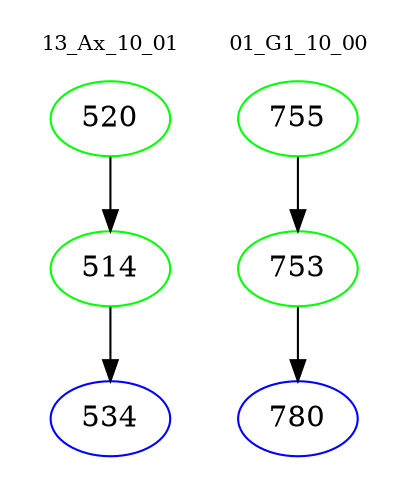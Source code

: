 digraph{
subgraph cluster_0 {
color = white
label = "13_Ax_10_01";
fontsize=10;
T0_520 [label="520", color="green"]
T0_520 -> T0_514 [color="black"]
T0_514 [label="514", color="green"]
T0_514 -> T0_534 [color="black"]
T0_534 [label="534", color="blue"]
}
subgraph cluster_1 {
color = white
label = "01_G1_10_00";
fontsize=10;
T1_755 [label="755", color="green"]
T1_755 -> T1_753 [color="black"]
T1_753 [label="753", color="green"]
T1_753 -> T1_780 [color="black"]
T1_780 [label="780", color="blue"]
}
}
